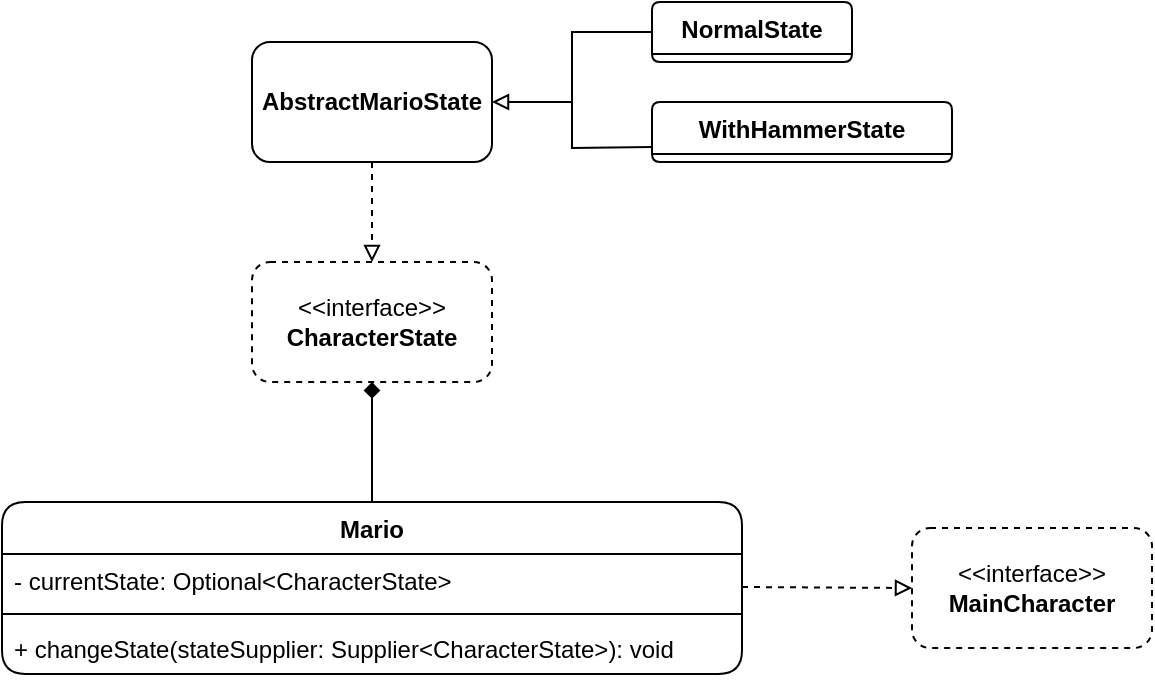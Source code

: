 <mxfile version="28.0.4">
  <diagram name="Pagina-1" id="17_q_R9yV5nFoUF9jnGW">
    <mxGraphModel dx="1034" dy="570" grid="1" gridSize="10" guides="1" tooltips="1" connect="1" arrows="1" fold="1" page="1" pageScale="1" pageWidth="827" pageHeight="1169" math="0" shadow="0">
      <root>
        <mxCell id="0" />
        <mxCell id="1" parent="0" />
        <mxCell id="rWOVshU1XNdQ9wbOKeV_-1" value="&amp;lt;&amp;lt;interface&amp;gt;&amp;gt;&lt;div&gt;&lt;b&gt;CharacterState&lt;/b&gt;&lt;/div&gt;" style="rounded=1;whiteSpace=wrap;html=1;dashed=1;" vertex="1" parent="1">
          <mxGeometry x="200" y="280" width="120" height="60" as="geometry" />
        </mxCell>
        <mxCell id="rWOVshU1XNdQ9wbOKeV_-2" value="&amp;lt;&amp;lt;interface&amp;gt;&amp;gt;&lt;div&gt;&lt;b&gt;MainCharacter&lt;/b&gt;&lt;/div&gt;" style="rounded=1;whiteSpace=wrap;html=1;dashed=1;" vertex="1" parent="1">
          <mxGeometry x="530" y="413" width="120" height="60" as="geometry" />
        </mxCell>
        <mxCell id="rWOVshU1XNdQ9wbOKeV_-17" value="WithHammerState" style="swimlane;fontStyle=1;align=center;verticalAlign=top;childLayout=stackLayout;horizontal=1;startSize=26;horizontalStack=0;resizeParent=1;resizeParentMax=0;resizeLast=0;collapsible=1;marginBottom=0;whiteSpace=wrap;html=1;rounded=1;" vertex="1" parent="1">
          <mxGeometry x="400" y="200" width="150" height="30" as="geometry" />
        </mxCell>
        <mxCell id="rWOVshU1XNdQ9wbOKeV_-25" value="Mario" style="swimlane;fontStyle=1;align=center;verticalAlign=top;childLayout=stackLayout;horizontal=1;startSize=26;horizontalStack=0;resizeParent=1;resizeParentMax=0;resizeLast=0;collapsible=1;marginBottom=0;whiteSpace=wrap;html=1;rounded=1;" vertex="1" parent="1">
          <mxGeometry x="75" y="400" width="370" height="86" as="geometry" />
        </mxCell>
        <mxCell id="rWOVshU1XNdQ9wbOKeV_-26" value="- currentState: Optional&amp;lt;CharacterState&amp;gt;" style="text;strokeColor=none;fillColor=none;align=left;verticalAlign=top;spacingLeft=4;spacingRight=4;overflow=hidden;rotatable=0;points=[[0,0.5],[1,0.5]];portConstraint=eastwest;whiteSpace=wrap;html=1;" vertex="1" parent="rWOVshU1XNdQ9wbOKeV_-25">
          <mxGeometry y="26" width="370" height="26" as="geometry" />
        </mxCell>
        <mxCell id="rWOVshU1XNdQ9wbOKeV_-27" value="" style="line;strokeWidth=1;fillColor=none;align=left;verticalAlign=middle;spacingTop=-1;spacingLeft=3;spacingRight=3;rotatable=0;labelPosition=right;points=[];portConstraint=eastwest;strokeColor=inherit;" vertex="1" parent="rWOVshU1XNdQ9wbOKeV_-25">
          <mxGeometry y="52" width="370" height="8" as="geometry" />
        </mxCell>
        <mxCell id="rWOVshU1XNdQ9wbOKeV_-28" value="+ changeState(stateSupplier: Supplier&amp;lt;CharacterState&amp;gt;): void" style="text;strokeColor=none;fillColor=none;align=left;verticalAlign=top;spacingLeft=4;spacingRight=4;overflow=hidden;rotatable=0;points=[[0,0.5],[1,0.5]];portConstraint=eastwest;whiteSpace=wrap;html=1;" vertex="1" parent="rWOVshU1XNdQ9wbOKeV_-25">
          <mxGeometry y="60" width="370" height="26" as="geometry" />
        </mxCell>
        <mxCell id="rWOVshU1XNdQ9wbOKeV_-30" value="&lt;b&gt;AbstractMarioState&lt;/b&gt;" style="html=1;whiteSpace=wrap;rounded=1;" vertex="1" parent="1">
          <mxGeometry x="200" y="170" width="120" height="60" as="geometry" />
        </mxCell>
        <mxCell id="rWOVshU1XNdQ9wbOKeV_-31" value="NormalState" style="swimlane;fontStyle=1;align=center;verticalAlign=top;childLayout=stackLayout;horizontal=1;startSize=26;horizontalStack=0;resizeParent=1;resizeParentMax=0;resizeLast=0;collapsible=1;marginBottom=0;whiteSpace=wrap;html=1;rounded=1;" vertex="1" parent="1">
          <mxGeometry x="400" y="150" width="100" height="30" as="geometry" />
        </mxCell>
        <mxCell id="rWOVshU1XNdQ9wbOKeV_-57" value="" style="endArrow=block;html=1;rounded=0;endFill=0;entryX=0;entryY=0.5;entryDx=0;entryDy=0;dashed=1;" edge="1" parent="1" target="rWOVshU1XNdQ9wbOKeV_-2">
          <mxGeometry width="50" height="50" relative="1" as="geometry">
            <mxPoint x="445" y="442.5" as="sourcePoint" />
            <mxPoint x="525" y="442.5" as="targetPoint" />
          </mxGeometry>
        </mxCell>
        <mxCell id="rWOVshU1XNdQ9wbOKeV_-59" value="" style="endArrow=block;html=1;rounded=0;exitX=0.5;exitY=1;exitDx=0;exitDy=0;entryX=0.5;entryY=0;entryDx=0;entryDy=0;endFill=0;dashed=1;" edge="1" parent="1" source="rWOVshU1XNdQ9wbOKeV_-30" target="rWOVshU1XNdQ9wbOKeV_-1">
          <mxGeometry width="50" height="50" relative="1" as="geometry">
            <mxPoint x="480" y="310" as="sourcePoint" />
            <mxPoint x="530" y="260" as="targetPoint" />
          </mxGeometry>
        </mxCell>
        <mxCell id="rWOVshU1XNdQ9wbOKeV_-60" value="" style="endArrow=diamond;html=1;rounded=0;exitX=0.5;exitY=0;exitDx=0;exitDy=0;entryX=0.5;entryY=1;entryDx=0;entryDy=0;endFill=1;" edge="1" parent="1" source="rWOVshU1XNdQ9wbOKeV_-25" target="rWOVshU1XNdQ9wbOKeV_-1">
          <mxGeometry width="50" height="50" relative="1" as="geometry">
            <mxPoint x="480" y="310" as="sourcePoint" />
            <mxPoint x="530" y="260" as="targetPoint" />
          </mxGeometry>
        </mxCell>
        <mxCell id="rWOVshU1XNdQ9wbOKeV_-61" value="" style="endArrow=block;html=1;rounded=0;exitX=0;exitY=0.5;exitDx=0;exitDy=0;entryX=1;entryY=0.5;entryDx=0;entryDy=0;endFill=0;" edge="1" parent="1" source="rWOVshU1XNdQ9wbOKeV_-31" target="rWOVshU1XNdQ9wbOKeV_-30">
          <mxGeometry width="50" height="50" relative="1" as="geometry">
            <mxPoint x="480" y="310" as="sourcePoint" />
            <mxPoint x="530" y="260" as="targetPoint" />
            <Array as="points">
              <mxPoint x="360" y="165" />
              <mxPoint x="360" y="200" />
            </Array>
          </mxGeometry>
        </mxCell>
        <mxCell id="rWOVshU1XNdQ9wbOKeV_-62" value="" style="endArrow=none;html=1;rounded=0;entryX=0;entryY=0.75;entryDx=0;entryDy=0;" edge="1" parent="1" target="rWOVshU1XNdQ9wbOKeV_-17">
          <mxGeometry width="50" height="50" relative="1" as="geometry">
            <mxPoint x="360" y="190" as="sourcePoint" />
            <mxPoint x="530" y="260" as="targetPoint" />
            <Array as="points">
              <mxPoint x="360" y="223" />
            </Array>
          </mxGeometry>
        </mxCell>
      </root>
    </mxGraphModel>
  </diagram>
</mxfile>

